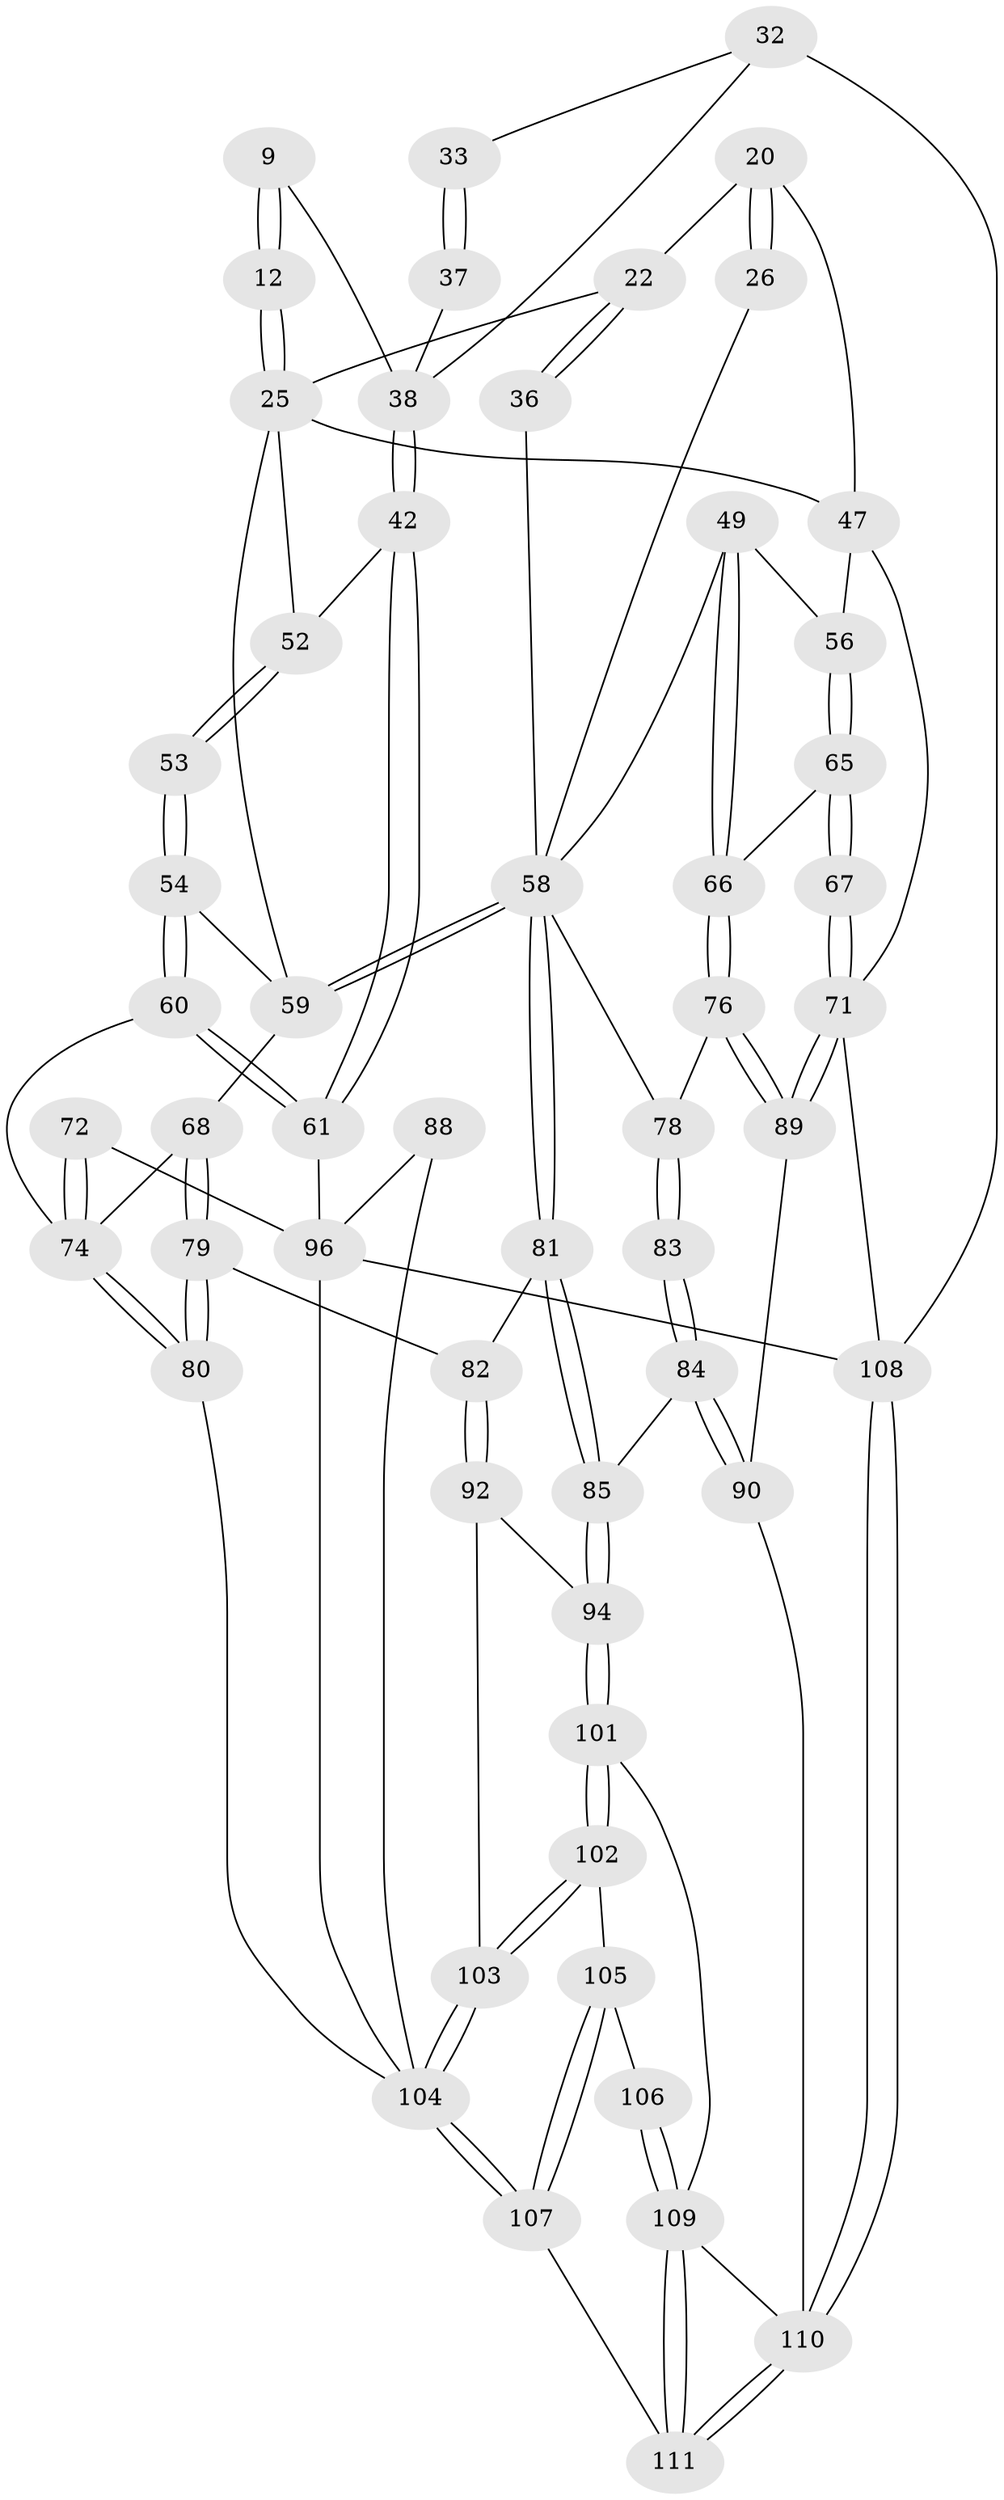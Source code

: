 // original degree distribution, {3: 0.036036036036036036, 4: 0.25225225225225223, 5: 0.45045045045045046, 6: 0.26126126126126126}
// Generated by graph-tools (version 1.1) at 2025/01/03/09/25 05:01:02]
// undirected, 55 vertices, 125 edges
graph export_dot {
graph [start="1"]
  node [color=gray90,style=filled];
  9 [pos="+0.15172385362479499+0.08699230096178608"];
  12 [pos="+0.20812360538186103+0.11829242682433888",super="+2+1"];
  20 [pos="+0.6073313084815087+0.03606290432154249",super="+16"];
  22 [pos="+0.5604977442397427+0.0871101893643078",super="+18+21"];
  25 [pos="+0.2092692891361942+0.11970008189873543",super="+24"];
  26 [pos="+0.6661496058858487+0.13232162177795456"];
  32 [pos="+0.06677561885737866+0.07473469771223633",super="+11+27+28+29"];
  33 [pos="+0.04621967530883927+0.10781926881593518",super="+31"];
  36 [pos="+0.5804587460725221+0.13437912663396692",super="+35"];
  37 [pos="+0.012342966942190224+0.23468096886037645"];
  38 [pos="+0.01912979452336769+0.23592987650769082",super="+10"];
  42 [pos="+0.052361872810908+0.25150299312654845"];
  47 [pos="+0.7166539945142159+0.11121331625618133",super="+45"];
  49 [pos="+0.6825094644934027+0.33188657708875935"];
  52 [pos="+0.12073980977667047+0.24776770219709998",super="+51+41"];
  53 [pos="+0.23647039280173782+0.26834473709001055"];
  54 [pos="+0.2684200432060695+0.31572554407753334"];
  56 [pos="+0.8638929015190439+0.2622439775719053",super="+48"];
  58 [pos="+0.5952593677362296+0.3760671911334161",super="+57+50+46+34+39"];
  59 [pos="+0.4706659218042761+0.41527451023714157",super="+55"];
  60 [pos="+0.2369505593260802+0.37147599441279666"];
  61 [pos="+0.13324772693438758+0.41135659172915545"];
  65 [pos="+0.9880353636288609+0.43135976616913413"];
  66 [pos="+0.9047395164238764+0.4892697869092128"];
  67 [pos="+1+0.44532875409658634"];
  68 [pos="+0.42438799090822216+0.4646698131722436"];
  71 [pos="+1+0.7735510339606068",super="+6+43"];
  72 [pos="+0.2266929598627161+0.5524117207871402"];
  74 [pos="+0.29752600791618616+0.58864886463892",super="+69+70"];
  76 [pos="+0.9011320499268384+0.4934064554316741"];
  78 [pos="+0.7049480378090153+0.47053932555910954",super="+77"];
  79 [pos="+0.40085069752740987+0.5604985103430076"];
  80 [pos="+0.3199850590761972+0.6126346426843485"];
  81 [pos="+0.5903716066452038+0.4792473824587178"];
  82 [pos="+0.5100648889058638+0.6221456437792687"];
  83 [pos="+0.7587550926492982+0.663237892747848"];
  84 [pos="+0.7366513994606563+0.721266788013134"];
  85 [pos="+0.7160780906617291+0.7233968235695537"];
  88 [pos="+0.11732086864933146+0.7267335988204898"];
  89 [pos="+0.9664233062705813+0.7604099986119762"];
  90 [pos="+0.8446881251472308+0.7887142921078356"];
  92 [pos="+0.5172072924135025+0.643175821727859"];
  94 [pos="+0.6370073319348447+0.7563369960582884"];
  96 [pos="+0+1",super="+91"];
  101 [pos="+0.6221819012656304+0.7764466911933966"];
  102 [pos="+0.3460871121275638+0.7969318170901611"];
  103 [pos="+0.30986423148791076+0.7795941470399473",super="+93"];
  104 [pos="+0.1966036085744722+1",super="+95+87+86"];
  105 [pos="+0.35229728206300626+0.8050398424737057"];
  106 [pos="+0.4708389852315564+0.9380274534385104"];
  107 [pos="+0.4120971856042043+1"];
  108 [pos="+0.9202893161120179+1",super="+75+64"];
  109 [pos="+0.4758864370028731+1",super="+99+100"];
  110 [pos="+0.6166058690795857+1",super="+98+97"];
  111 [pos="+0.4766931970139511+1"];
  9 -- 12 [weight=2];
  9 -- 12;
  9 -- 38;
  12 -- 25 [weight=2];
  12 -- 25;
  20 -- 26 [weight=2];
  20 -- 26;
  20 -- 47 [weight=2];
  20 -- 22 [weight=2];
  22 -- 36 [weight=2];
  22 -- 36;
  22 -- 25;
  25 -- 52 [weight=2];
  25 -- 47;
  25 -- 59;
  26 -- 58;
  32 -- 33 [weight=2];
  32 -- 108 [weight=3];
  32 -- 38;
  33 -- 37 [weight=2];
  33 -- 37;
  36 -- 58 [weight=2];
  37 -- 38;
  38 -- 42;
  38 -- 42;
  42 -- 61;
  42 -- 61;
  42 -- 52;
  47 -- 71 [weight=2];
  47 -- 56 [weight=2];
  49 -- 66;
  49 -- 66;
  49 -- 58;
  49 -- 56;
  52 -- 53 [weight=2];
  52 -- 53;
  53 -- 54;
  53 -- 54;
  54 -- 60;
  54 -- 60;
  54 -- 59;
  56 -- 65;
  56 -- 65;
  58 -- 59 [weight=2];
  58 -- 59;
  58 -- 81;
  58 -- 81;
  58 -- 78;
  59 -- 68;
  60 -- 61;
  60 -- 61;
  60 -- 74;
  61 -- 96;
  65 -- 66;
  65 -- 67;
  65 -- 67;
  66 -- 76;
  66 -- 76;
  67 -- 71 [weight=2];
  67 -- 71;
  68 -- 79;
  68 -- 79;
  68 -- 74;
  71 -- 89;
  71 -- 89;
  71 -- 108 [weight=2];
  72 -- 74 [weight=2];
  72 -- 74;
  72 -- 96;
  74 -- 80;
  74 -- 80;
  76 -- 89;
  76 -- 89;
  76 -- 78;
  78 -- 83 [weight=2];
  78 -- 83;
  79 -- 80;
  79 -- 80;
  79 -- 82;
  80 -- 104;
  81 -- 82;
  81 -- 85;
  81 -- 85;
  82 -- 92;
  82 -- 92;
  83 -- 84;
  83 -- 84;
  84 -- 85;
  84 -- 90;
  84 -- 90;
  85 -- 94;
  85 -- 94;
  88 -- 104;
  88 -- 96 [weight=2];
  89 -- 90;
  90 -- 110;
  92 -- 94;
  92 -- 103;
  94 -- 101;
  94 -- 101;
  96 -- 108 [weight=2];
  96 -- 104;
  101 -- 102;
  101 -- 102;
  101 -- 109;
  102 -- 103;
  102 -- 103;
  102 -- 105;
  103 -- 104 [weight=2];
  103 -- 104;
  104 -- 107;
  104 -- 107;
  105 -- 106;
  105 -- 107;
  105 -- 107;
  106 -- 109 [weight=2];
  106 -- 109;
  107 -- 111;
  108 -- 110 [weight=2];
  108 -- 110;
  109 -- 111;
  109 -- 111;
  109 -- 110;
  110 -- 111;
  110 -- 111;
}
